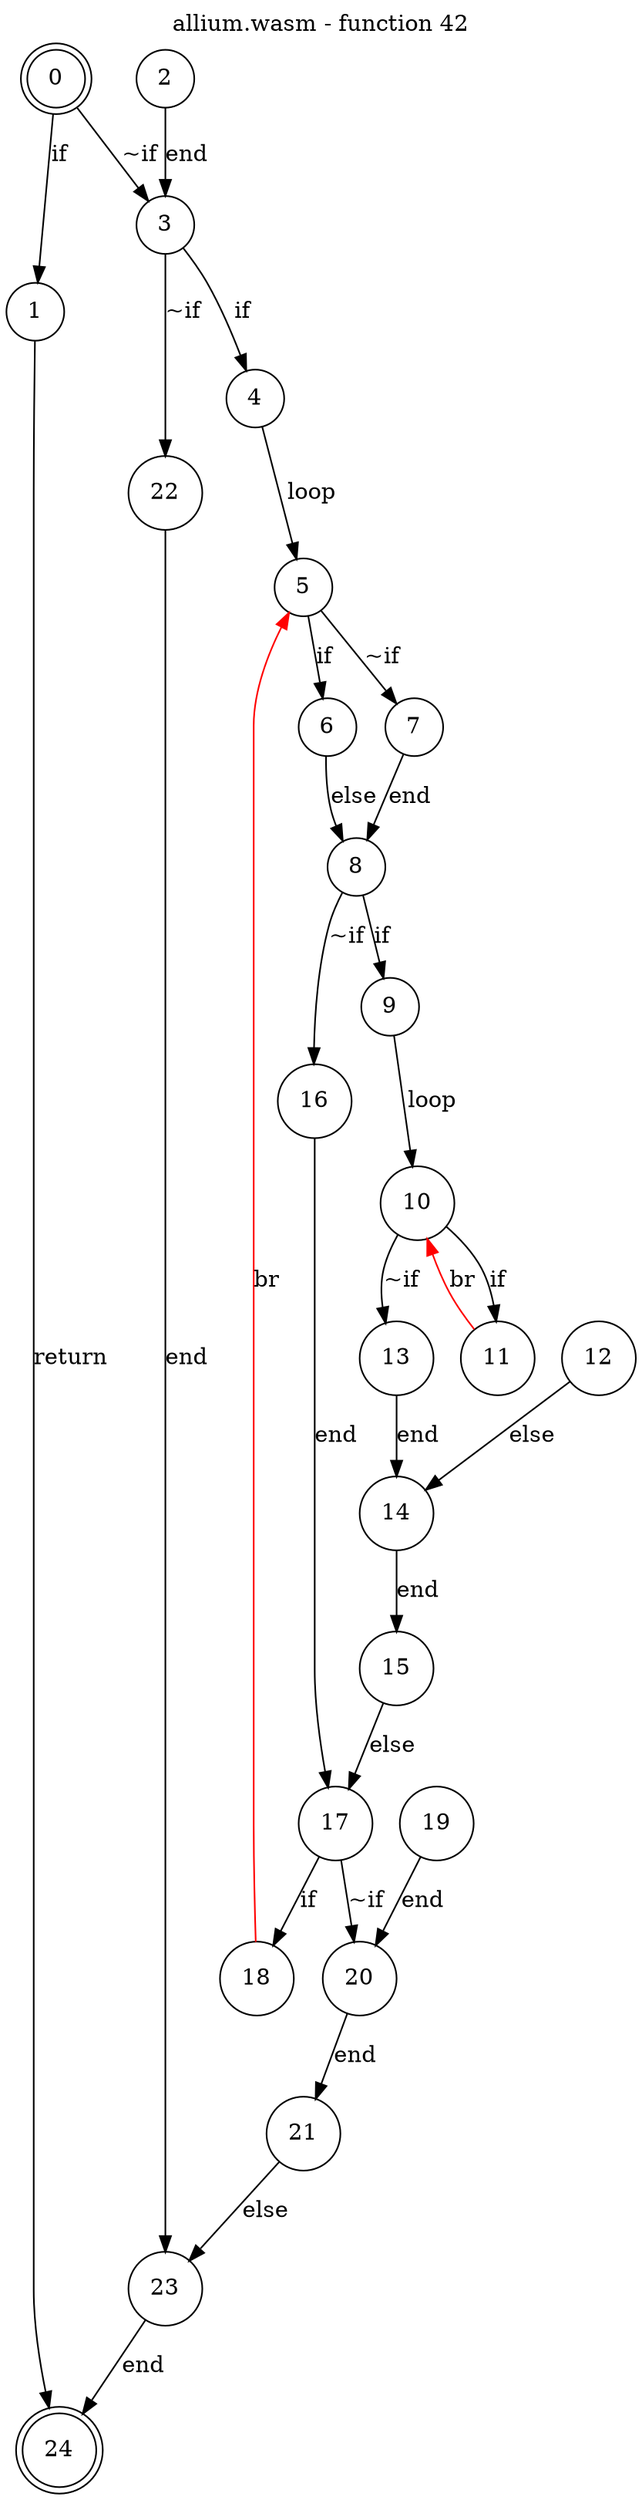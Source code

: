 digraph finite_state_machine {
    label = "allium.wasm - function 42"
    labelloc =  t
    labelfontsize = 16
    labelfontcolor = black
    labelfontname = "Helvetica"
    node [shape = doublecircle]; 0 24;
    node [shape = circle];
    0 -> 1[label = "if"];
    0 -> 3[label = "~if"];
    1 -> 24[label = "return"];
    2 -> 3[label = "end"];
    3 -> 4[label = "if"];
    3 -> 22[label = "~if"];
    4 -> 5[label = "loop"];
    5 -> 6[label = "if"];
    5 -> 7[label = "~if"];
    6 -> 8[label = "else"];
    7 -> 8[label = "end"];
    8 -> 9[label = "if"];
    8 -> 16[label = "~if"];
    9 -> 10[label = "loop"];
    10 -> 11[label = "if"];
    10 -> 13[label = "~if"];
    11 -> 10[color="red" label = "br"];
    12 -> 14[label = "else"];
    13 -> 14[label = "end"];
    14 -> 15[label = "end"];
    15 -> 17[label = "else"];
    16 -> 17[label = "end"];
    17 -> 18[label = "if"];
    17 -> 20[label = "~if"];
    18 -> 5[color="red" label = "br"];
    19 -> 20[label = "end"];
    20 -> 21[label = "end"];
    21 -> 23[label = "else"];
    22 -> 23[label = "end"];
    23 -> 24[label = "end"];
}
